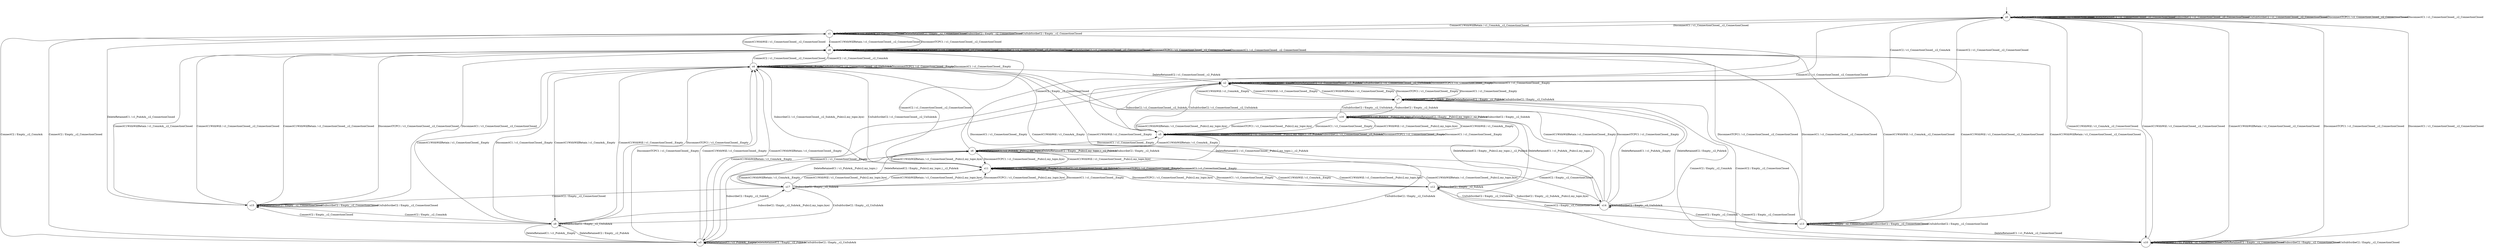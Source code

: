 digraph g {
__start0 [label="" shape="none"];

	s0 [shape="circle" label="s0"];
	s1 [shape="circle" label="s1"];
	s2 [shape="circle" label="s2"];
	s3 [shape="circle" label="s3"];
	s4 [shape="circle" label="s4"];
	s5 [shape="circle" label="s5"];
	s6 [shape="circle" label="s6"];
	s7 [shape="circle" label="s7"];
	s8 [shape="circle" label="s8"];
	s9 [shape="circle" label="s9"];
	s10 [shape="circle" label="s10"];
	s11 [shape="circle" label="s11"];
	s12 [shape="circle" label="s12"];
	s13 [shape="circle" label="s13"];
	s14 [shape="circle" label="s14"];
	s15 [shape="circle" label="s15"];
	s16 [shape="circle" label="s16"];
	s17 [shape="circle" label="s17"];
	s0 -> s2 [label="ConnectC2 / c1_ConnectionClosed__c2_ConnAck"];
	s0 -> s10 [label="ConnectC1WithWill / c1_ConnAck__c2_ConnectionClosed"];
	s0 -> s1 [label="ConnectC1WithWillRetain / c1_ConnAck__c2_ConnectionClosed"];
	s0 -> s0 [label="DeleteRetainedC1 / c1_ConnectionClosed__c2_ConnectionClosed"];
	s0 -> s0 [label="DeleteRetainedC2 / c1_ConnectionClosed__c2_ConnectionClosed"];
	s0 -> s0 [label="SubscribeC2 / c1_ConnectionClosed__c2_ConnectionClosed"];
	s0 -> s0 [label="UnSubScribeC2 / c1_ConnectionClosed__c2_ConnectionClosed"];
	s0 -> s0 [label="DisconnectTCPC1 / c1_ConnectionClosed__c2_ConnectionClosed"];
	s0 -> s0 [label="DisconnectC1 / c1_ConnectionClosed__c2_ConnectionClosed"];
	s1 -> s3 [label="ConnectC2 / Empty__c2_ConnAck"];
	s1 -> s8 [label="ConnectC1WithWill / c1_ConnectionClosed__c2_ConnectionClosed"];
	s1 -> s8 [label="ConnectC1WithWillRetain / c1_ConnectionClosed__c2_ConnectionClosed"];
	s1 -> s1 [label="DeleteRetainedC1 / c1_PubAck__c2_ConnectionClosed"];
	s1 -> s1 [label="DeleteRetainedC2 / Empty__c2_ConnectionClosed"];
	s1 -> s1 [label="SubscribeC2 / Empty__c2_ConnectionClosed"];
	s1 -> s1 [label="UnSubScribeC2 / Empty__c2_ConnectionClosed"];
	s1 -> s8 [label="DisconnectTCPC1 / c1_ConnectionClosed__c2_ConnectionClosed"];
	s1 -> s0 [label="DisconnectC1 / c1_ConnectionClosed__c2_ConnectionClosed"];
	s2 -> s0 [label="ConnectC2 / c1_ConnectionClosed__c2_ConnectionClosed"];
	s2 -> s7 [label="ConnectC1WithWill / c1_ConnAck__Empty"];
	s2 -> s3 [label="ConnectC1WithWillRetain / c1_ConnAck__Empty"];
	s2 -> s2 [label="DeleteRetainedC1 / c1_ConnectionClosed__Empty"];
	s2 -> s2 [label="DeleteRetainedC2 / c1_ConnectionClosed__c2_PubAck"];
	s2 -> s5 [label="SubscribeC2 / c1_ConnectionClosed__c2_SubAck"];
	s2 -> s2 [label="UnSubScribeC2 / c1_ConnectionClosed__c2_UnSubAck"];
	s2 -> s2 [label="DisconnectTCPC1 / c1_ConnectionClosed__Empty"];
	s2 -> s2 [label="DisconnectC1 / c1_ConnectionClosed__Empty"];
	s3 -> s1 [label="ConnectC2 / Empty__c2_ConnectionClosed"];
	s3 -> s4 [label="ConnectC1WithWill / c1_ConnectionClosed__Empty"];
	s3 -> s4 [label="ConnectC1WithWillRetain / c1_ConnectionClosed__Empty"];
	s3 -> s3 [label="DeleteRetainedC1 / c1_PubAck__Empty"];
	s3 -> s3 [label="DeleteRetainedC2 / Empty__c2_PubAck"];
	s3 -> s6 [label="SubscribeC2 / Empty__c2_SubAck"];
	s3 -> s3 [label="UnSubScribeC2 / Empty__c2_UnSubAck"];
	s3 -> s4 [label="DisconnectTCPC1 / c1_ConnectionClosed__Empty"];
	s3 -> s2 [label="DisconnectC1 / c1_ConnectionClosed__Empty"];
	s4 -> s8 [label="ConnectC2 / c1_ConnectionClosed__c2_ConnectionClosed"];
	s4 -> s14 [label="ConnectC1WithWill / c1_ConnAck__Empty"];
	s4 -> s9 [label="ConnectC1WithWillRetain / c1_ConnAck__Empty"];
	s4 -> s4 [label="DeleteRetainedC1 / c1_ConnectionClosed__Empty"];
	s4 -> s2 [label="DeleteRetainedC2 / c1_ConnectionClosed__c2_PubAck"];
	s4 -> s11 [label="SubscribeC2 / c1_ConnectionClosed__c2_SubAck__Pub(c2,my_topic,bye)"];
	s4 -> s4 [label="UnSubScribeC2 / c1_ConnectionClosed__c2_UnSubAck"];
	s4 -> s4 [label="DisconnectTCPC1 / c1_ConnectionClosed__Empty"];
	s4 -> s4 [label="DisconnectC1 / c1_ConnectionClosed__Empty"];
	s5 -> s0 [label="ConnectC2 / c1_ConnectionClosed__c2_ConnectionClosed"];
	s5 -> s16 [label="ConnectC1WithWill / c1_ConnAck__Empty"];
	s5 -> s6 [label="ConnectC1WithWillRetain / c1_ConnAck__Empty"];
	s5 -> s5 [label="DeleteRetainedC1 / c1_ConnectionClosed__Empty"];
	s5 -> s5 [label="DeleteRetainedC2 / c1_ConnectionClosed__Pub(c2,my_topic,)__c2_PubAck"];
	s5 -> s5 [label="SubscribeC2 / c1_ConnectionClosed__c2_SubAck"];
	s5 -> s2 [label="UnSubScribeC2 / c1_ConnectionClosed__c2_UnSubAck"];
	s5 -> s5 [label="DisconnectTCPC1 / c1_ConnectionClosed__Empty"];
	s5 -> s5 [label="DisconnectC1 / c1_ConnectionClosed__Empty"];
	s6 -> s1 [label="ConnectC2 / Empty__c2_ConnectionClosed"];
	s6 -> s11 [label="ConnectC1WithWill / c1_ConnectionClosed__Pub(c2,my_topic,bye)"];
	s6 -> s11 [label="ConnectC1WithWillRetain / c1_ConnectionClosed__Pub(c2,my_topic,bye)"];
	s6 -> s6 [label="DeleteRetainedC1 / c1_PubAck__Pub(c2,my_topic,)"];
	s6 -> s6 [label="DeleteRetainedC2 / Empty__Pub(c2,my_topic,)__c2_PubAck"];
	s6 -> s6 [label="SubscribeC2 / Empty__c2_SubAck"];
	s6 -> s3 [label="UnSubScribeC2 / Empty__c2_UnSubAck"];
	s6 -> s11 [label="DisconnectTCPC1 / c1_ConnectionClosed__Pub(c2,my_topic,bye)"];
	s6 -> s5 [label="DisconnectC1 / c1_ConnectionClosed__Empty"];
	s7 -> s10 [label="ConnectC2 / Empty__c2_ConnectionClosed"];
	s7 -> s2 [label="ConnectC1WithWill / c1_ConnectionClosed__Empty"];
	s7 -> s2 [label="ConnectC1WithWillRetain / c1_ConnectionClosed__Empty"];
	s7 -> s7 [label="DeleteRetainedC1 / c1_PubAck__Empty"];
	s7 -> s7 [label="DeleteRetainedC2 / Empty__c2_PubAck"];
	s7 -> s16 [label="SubscribeC2 / Empty__c2_SubAck"];
	s7 -> s7 [label="UnSubScribeC2 / Empty__c2_UnSubAck"];
	s7 -> s2 [label="DisconnectTCPC1 / c1_ConnectionClosed__Empty"];
	s7 -> s2 [label="DisconnectC1 / c1_ConnectionClosed__Empty"];
	s8 -> s4 [label="ConnectC2 / c1_ConnectionClosed__c2_ConnAck"];
	s8 -> s13 [label="ConnectC1WithWill / c1_ConnAck__c2_ConnectionClosed"];
	s8 -> s15 [label="ConnectC1WithWillRetain / c1_ConnAck__c2_ConnectionClosed"];
	s8 -> s8 [label="DeleteRetainedC1 / c1_ConnectionClosed__c2_ConnectionClosed"];
	s8 -> s8 [label="DeleteRetainedC2 / c1_ConnectionClosed__c2_ConnectionClosed"];
	s8 -> s8 [label="SubscribeC2 / c1_ConnectionClosed__c2_ConnectionClosed"];
	s8 -> s8 [label="UnSubScribeC2 / c1_ConnectionClosed__c2_ConnectionClosed"];
	s8 -> s8 [label="DisconnectTCPC1 / c1_ConnectionClosed__c2_ConnectionClosed"];
	s8 -> s8 [label="DisconnectC1 / c1_ConnectionClosed__c2_ConnectionClosed"];
	s9 -> s15 [label="ConnectC2 / Empty__c2_ConnectionClosed"];
	s9 -> s4 [label="ConnectC1WithWill / c1_ConnectionClosed__Empty"];
	s9 -> s4 [label="ConnectC1WithWillRetain / c1_ConnectionClosed__Empty"];
	s9 -> s3 [label="DeleteRetainedC1 / c1_PubAck__Empty"];
	s9 -> s3 [label="DeleteRetainedC2 / Empty__c2_PubAck"];
	s9 -> s17 [label="SubscribeC2 / Empty__c2_SubAck__Pub(c2,my_topic,bye)"];
	s9 -> s9 [label="UnSubScribeC2 / Empty__c2_UnSubAck"];
	s9 -> s4 [label="DisconnectTCPC1 / c1_ConnectionClosed__Empty"];
	s9 -> s4 [label="DisconnectC1 / c1_ConnectionClosed__Empty"];
	s10 -> s7 [label="ConnectC2 / Empty__c2_ConnAck"];
	s10 -> s0 [label="ConnectC1WithWill / c1_ConnectionClosed__c2_ConnectionClosed"];
	s10 -> s0 [label="ConnectC1WithWillRetain / c1_ConnectionClosed__c2_ConnectionClosed"];
	s10 -> s10 [label="DeleteRetainedC1 / c1_PubAck__c2_ConnectionClosed"];
	s10 -> s10 [label="DeleteRetainedC2 / Empty__c2_ConnectionClosed"];
	s10 -> s10 [label="SubscribeC2 / Empty__c2_ConnectionClosed"];
	s10 -> s10 [label="UnSubScribeC2 / Empty__c2_ConnectionClosed"];
	s10 -> s0 [label="DisconnectTCPC1 / c1_ConnectionClosed__c2_ConnectionClosed"];
	s10 -> s0 [label="DisconnectC1 / c1_ConnectionClosed__c2_ConnectionClosed"];
	s11 -> s8 [label="ConnectC2 / c1_ConnectionClosed__c2_ConnectionClosed"];
	s11 -> s12 [label="ConnectC1WithWill / c1_ConnAck__Empty"];
	s11 -> s17 [label="ConnectC1WithWillRetain / c1_ConnAck__Empty"];
	s11 -> s11 [label="DeleteRetainedC1 / c1_ConnectionClosed__Empty"];
	s11 -> s5 [label="DeleteRetainedC2 / c1_ConnectionClosed__Pub(c2,my_topic,)__c2_PubAck"];
	s11 -> s11 [label="SubscribeC2 / c1_ConnectionClosed__c2_SubAck"];
	s11 -> s4 [label="UnSubScribeC2 / c1_ConnectionClosed__c2_UnSubAck"];
	s11 -> s11 [label="DisconnectTCPC1 / c1_ConnectionClosed__Empty"];
	s11 -> s11 [label="DisconnectC1 / c1_ConnectionClosed__Empty"];
	s12 -> s13 [label="ConnectC2 / Empty__c2_ConnectionClosed"];
	s12 -> s11 [label="ConnectC1WithWill / c1_ConnectionClosed__Pub(c2,my_topic,bye)"];
	s12 -> s11 [label="ConnectC1WithWillRetain / c1_ConnectionClosed__Pub(c2,my_topic,bye)"];
	s12 -> s16 [label="DeleteRetainedC1 / c1_PubAck__Pub(c2,my_topic,)"];
	s12 -> s16 [label="DeleteRetainedC2 / Empty__Pub(c2,my_topic,)__c2_PubAck"];
	s12 -> s12 [label="SubscribeC2 / Empty__c2_SubAck"];
	s12 -> s14 [label="UnSubScribeC2 / Empty__c2_UnSubAck"];
	s12 -> s11 [label="DisconnectTCPC1 / c1_ConnectionClosed__Pub(c2,my_topic,bye)"];
	s12 -> s11 [label="DisconnectC1 / c1_ConnectionClosed__Empty"];
	s13 -> s14 [label="ConnectC2 / Empty__c2_ConnAck"];
	s13 -> s8 [label="ConnectC1WithWill / c1_ConnectionClosed__c2_ConnectionClosed"];
	s13 -> s8 [label="ConnectC1WithWillRetain / c1_ConnectionClosed__c2_ConnectionClosed"];
	s13 -> s10 [label="DeleteRetainedC1 / c1_PubAck__c2_ConnectionClosed"];
	s13 -> s13 [label="DeleteRetainedC2 / Empty__c2_ConnectionClosed"];
	s13 -> s13 [label="SubscribeC2 / Empty__c2_ConnectionClosed"];
	s13 -> s13 [label="UnSubScribeC2 / Empty__c2_ConnectionClosed"];
	s13 -> s8 [label="DisconnectTCPC1 / c1_ConnectionClosed__c2_ConnectionClosed"];
	s13 -> s8 [label="DisconnectC1 / c1_ConnectionClosed__c2_ConnectionClosed"];
	s14 -> s13 [label="ConnectC2 / Empty__c2_ConnectionClosed"];
	s14 -> s4 [label="ConnectC1WithWill / c1_ConnectionClosed__Empty"];
	s14 -> s4 [label="ConnectC1WithWillRetain / c1_ConnectionClosed__Empty"];
	s14 -> s7 [label="DeleteRetainedC1 / c1_PubAck__Empty"];
	s14 -> s7 [label="DeleteRetainedC2 / Empty__c2_PubAck"];
	s14 -> s12 [label="SubscribeC2 / Empty__c2_SubAck__Pub(c2,my_topic,bye)"];
	s14 -> s14 [label="UnSubScribeC2 / Empty__c2_UnSubAck"];
	s14 -> s4 [label="DisconnectTCPC1 / c1_ConnectionClosed__Empty"];
	s14 -> s4 [label="DisconnectC1 / c1_ConnectionClosed__Empty"];
	s15 -> s9 [label="ConnectC2 / Empty__c2_ConnAck"];
	s15 -> s8 [label="ConnectC1WithWill / c1_ConnectionClosed__c2_ConnectionClosed"];
	s15 -> s8 [label="ConnectC1WithWillRetain / c1_ConnectionClosed__c2_ConnectionClosed"];
	s15 -> s1 [label="DeleteRetainedC1 / c1_PubAck__c2_ConnectionClosed"];
	s15 -> s15 [label="DeleteRetainedC2 / Empty__c2_ConnectionClosed"];
	s15 -> s15 [label="SubscribeC2 / Empty__c2_ConnectionClosed"];
	s15 -> s15 [label="UnSubScribeC2 / Empty__c2_ConnectionClosed"];
	s15 -> s8 [label="DisconnectTCPC1 / c1_ConnectionClosed__c2_ConnectionClosed"];
	s15 -> s8 [label="DisconnectC1 / c1_ConnectionClosed__c2_ConnectionClosed"];
	s16 -> s10 [label="ConnectC2 / Empty__c2_ConnectionClosed"];
	s16 -> s5 [label="ConnectC1WithWill / c1_ConnectionClosed__Pub(c2,my_topic,bye)"];
	s16 -> s5 [label="ConnectC1WithWillRetain / c1_ConnectionClosed__Pub(c2,my_topic,bye)"];
	s16 -> s16 [label="DeleteRetainedC1 / c1_PubAck__Pub(c2,my_topic,)"];
	s16 -> s16 [label="DeleteRetainedC2 / Empty__Pub(c2,my_topic,)__c2_PubAck"];
	s16 -> s16 [label="SubscribeC2 / Empty__c2_SubAck"];
	s16 -> s7 [label="UnSubScribeC2 / Empty__c2_UnSubAck"];
	s16 -> s5 [label="DisconnectTCPC1 / c1_ConnectionClosed__Pub(c2,my_topic,bye)"];
	s16 -> s5 [label="DisconnectC1 / c1_ConnectionClosed__Empty"];
	s17 -> s15 [label="ConnectC2 / Empty__c2_ConnectionClosed"];
	s17 -> s11 [label="ConnectC1WithWill / c1_ConnectionClosed__Pub(c2,my_topic,bye)"];
	s17 -> s11 [label="ConnectC1WithWillRetain / c1_ConnectionClosed__Pub(c2,my_topic,bye)"];
	s17 -> s6 [label="DeleteRetainedC1 / c1_PubAck__Pub(c2,my_topic,)"];
	s17 -> s6 [label="DeleteRetainedC2 / Empty__Pub(c2,my_topic,)__c2_PubAck"];
	s17 -> s17 [label="SubscribeC2 / Empty__c2_SubAck"];
	s17 -> s9 [label="UnSubScribeC2 / Empty__c2_UnSubAck"];
	s17 -> s11 [label="DisconnectTCPC1 / c1_ConnectionClosed__Pub(c2,my_topic,bye)"];
	s17 -> s11 [label="DisconnectC1 / c1_ConnectionClosed__Empty"];

__start0 -> s0;
}
